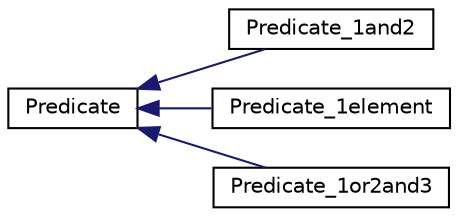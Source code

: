 digraph "Graphical Class Hierarchy"
{
  edge [fontname="Helvetica",fontsize="10",labelfontname="Helvetica",labelfontsize="10"];
  node [fontname="Helvetica",fontsize="10",shape=record];
  rankdir="LR";
  Node1 [label="Predicate",height=0.2,width=0.4,color="black", fillcolor="white", style="filled",URL="$classPredicate.html",tooltip="Abstract interface for Predicate computations. If the derivative class&#39; isPredicateSatisfied() become..."];
  Node1 -> Node2 [dir="back",color="midnightblue",fontsize="10",style="solid",fontname="Helvetica"];
  Node2 [label="Predicate_1and2",height=0.2,width=0.4,color="black", fillcolor="white", style="filled",URL="$classPredicate__1and2.html",tooltip="Predicate of type (trigger1 AND trigger2). "];
  Node1 -> Node3 [dir="back",color="midnightblue",fontsize="10",style="solid",fontname="Helvetica"];
  Node3 [label="Predicate_1element",height=0.2,width=0.4,color="black", fillcolor="white", style="filled",URL="$classPredicate__1element.html",tooltip="Predicate of type (trigger1). "];
  Node1 -> Node4 [dir="back",color="midnightblue",fontsize="10",style="solid",fontname="Helvetica"];
  Node4 [label="Predicate_1or2and3",height=0.2,width=0.4,color="black", fillcolor="white", style="filled",URL="$classPredicate__1or2and3.html",tooltip="Predicate of type ((trigger1 OR trigger2) AND trigger3). "];
}
